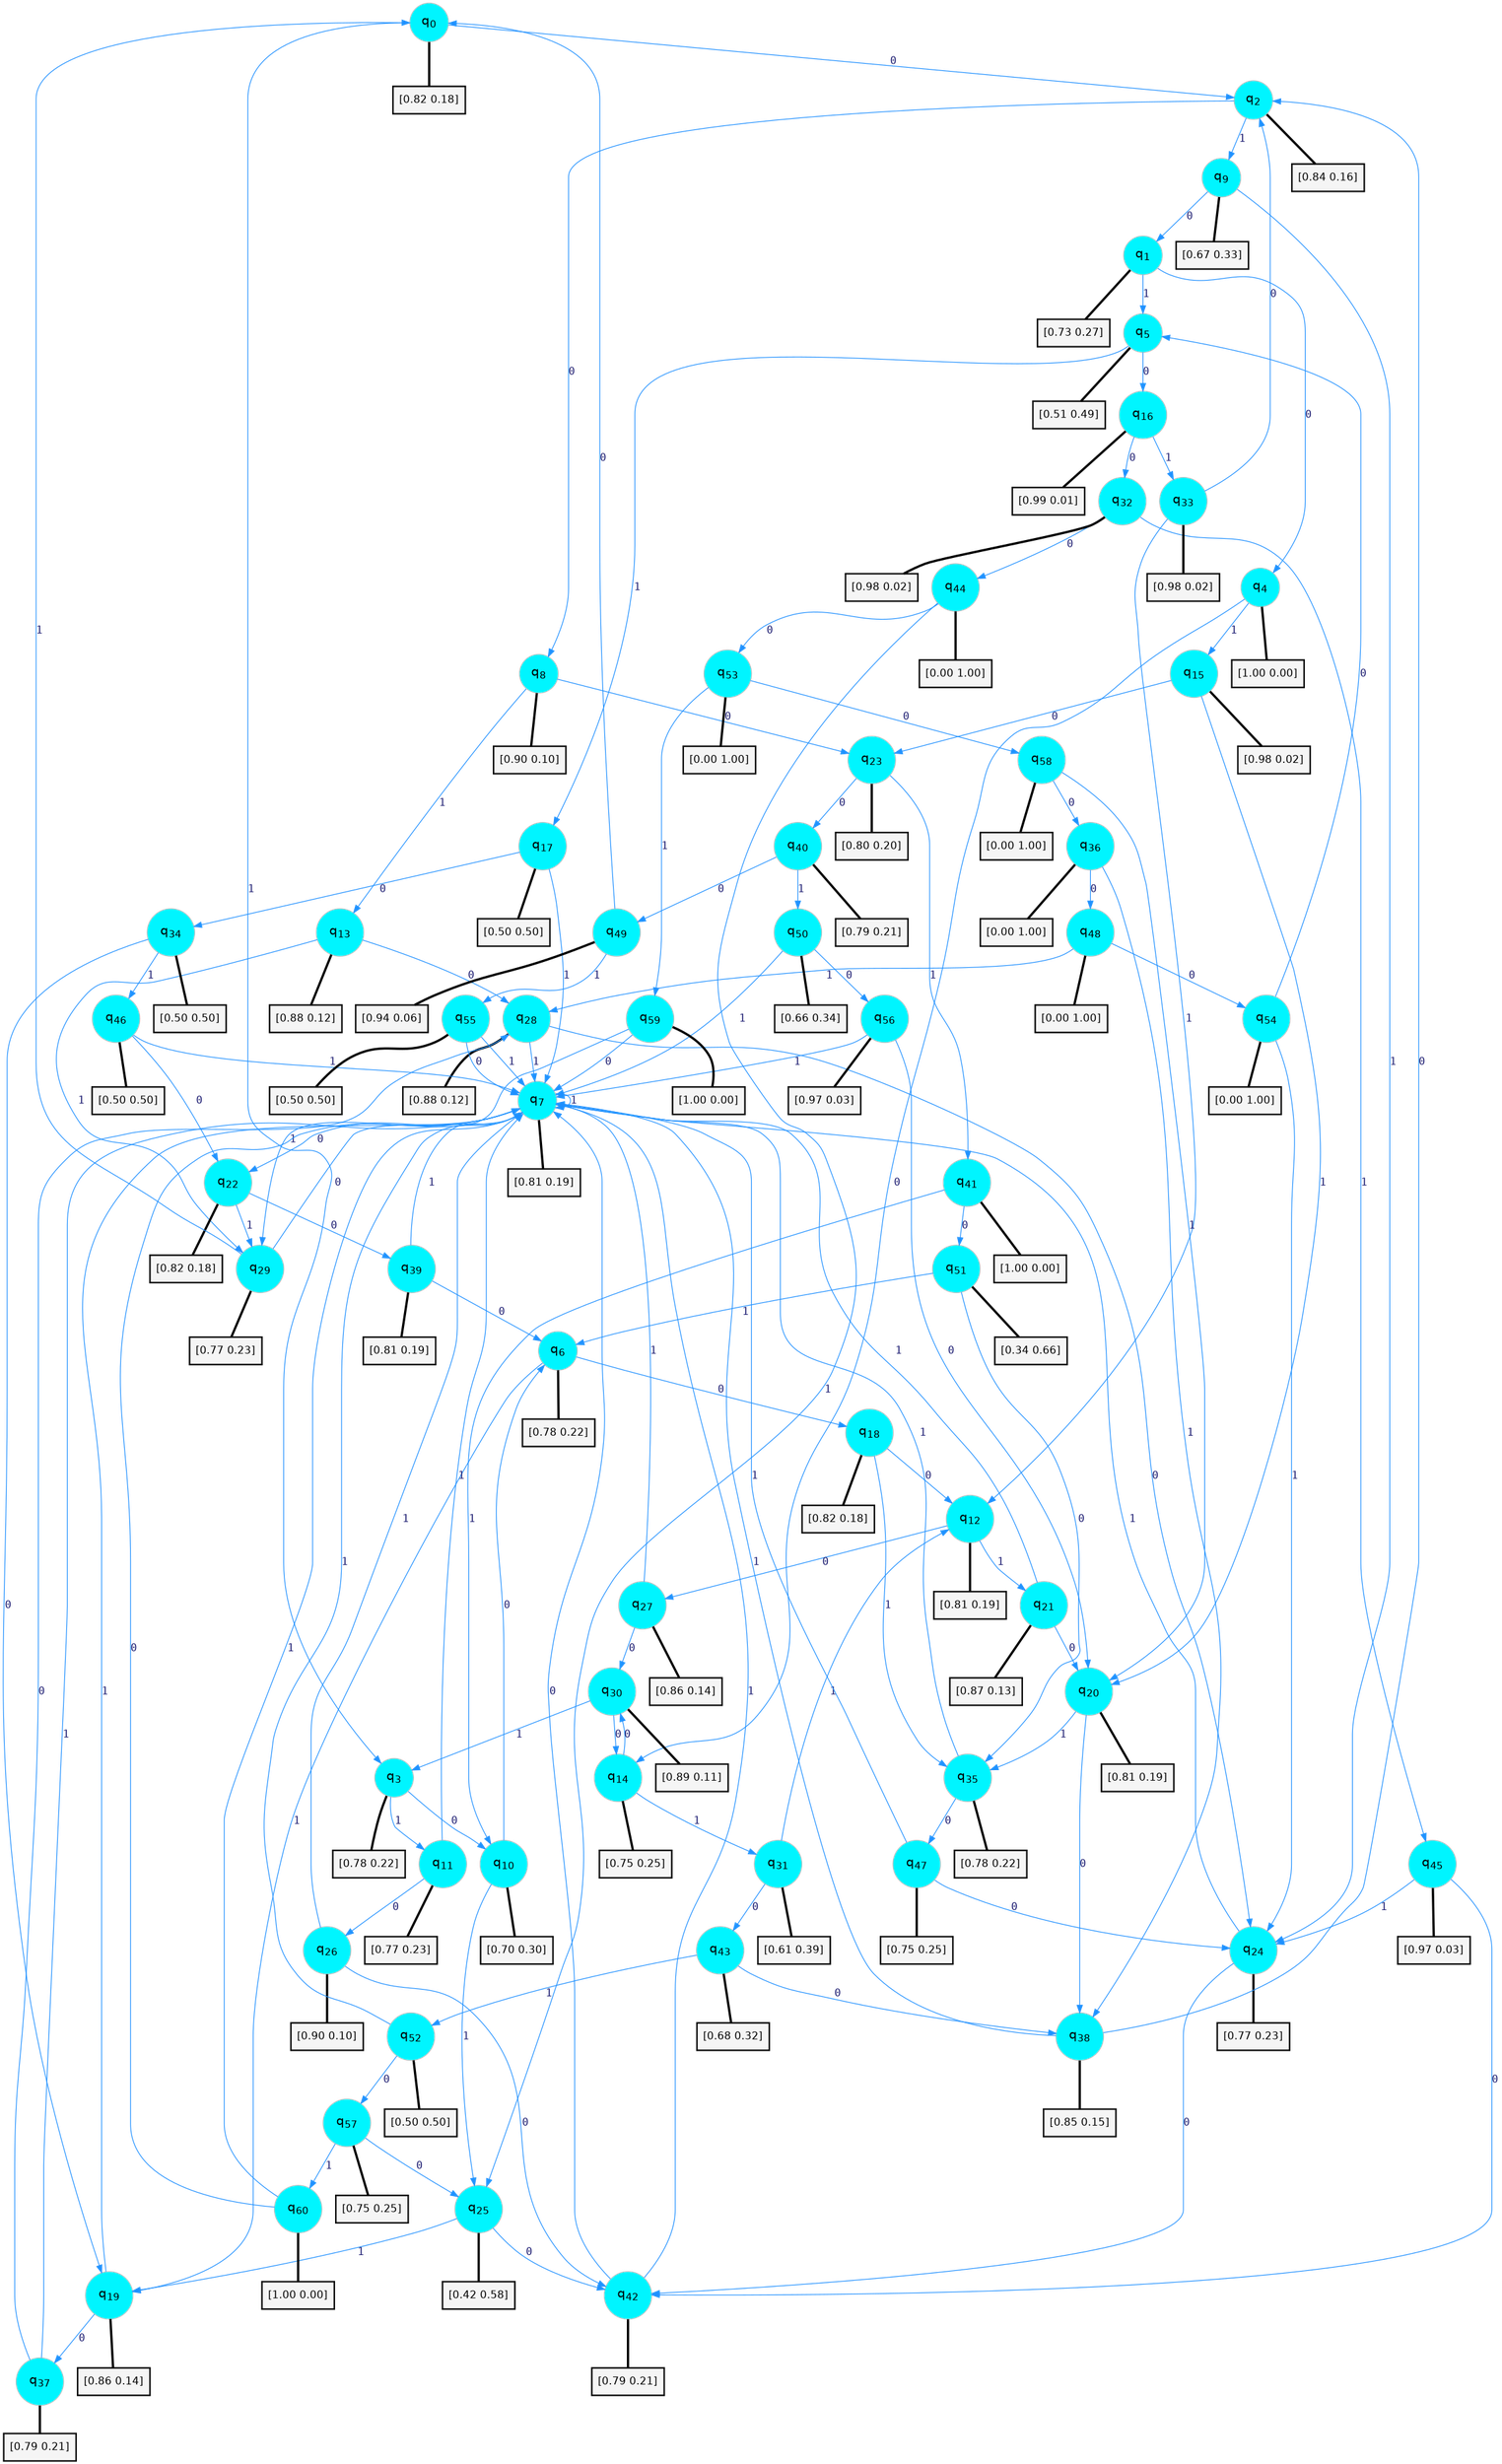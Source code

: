 digraph G {
graph [
bgcolor=transparent, dpi=300, rankdir=TD, size="40,25"];
node [
color=gray, fillcolor=turquoise1, fontcolor=black, fontname=Helvetica, fontsize=16, fontweight=bold, shape=circle, style=filled];
edge [
arrowsize=1, color=dodgerblue1, fontcolor=midnightblue, fontname=courier, fontweight=bold, penwidth=1, style=solid, weight=20];
0[label=<q<SUB>0</SUB>>];
1[label=<q<SUB>1</SUB>>];
2[label=<q<SUB>2</SUB>>];
3[label=<q<SUB>3</SUB>>];
4[label=<q<SUB>4</SUB>>];
5[label=<q<SUB>5</SUB>>];
6[label=<q<SUB>6</SUB>>];
7[label=<q<SUB>7</SUB>>];
8[label=<q<SUB>8</SUB>>];
9[label=<q<SUB>9</SUB>>];
10[label=<q<SUB>10</SUB>>];
11[label=<q<SUB>11</SUB>>];
12[label=<q<SUB>12</SUB>>];
13[label=<q<SUB>13</SUB>>];
14[label=<q<SUB>14</SUB>>];
15[label=<q<SUB>15</SUB>>];
16[label=<q<SUB>16</SUB>>];
17[label=<q<SUB>17</SUB>>];
18[label=<q<SUB>18</SUB>>];
19[label=<q<SUB>19</SUB>>];
20[label=<q<SUB>20</SUB>>];
21[label=<q<SUB>21</SUB>>];
22[label=<q<SUB>22</SUB>>];
23[label=<q<SUB>23</SUB>>];
24[label=<q<SUB>24</SUB>>];
25[label=<q<SUB>25</SUB>>];
26[label=<q<SUB>26</SUB>>];
27[label=<q<SUB>27</SUB>>];
28[label=<q<SUB>28</SUB>>];
29[label=<q<SUB>29</SUB>>];
30[label=<q<SUB>30</SUB>>];
31[label=<q<SUB>31</SUB>>];
32[label=<q<SUB>32</SUB>>];
33[label=<q<SUB>33</SUB>>];
34[label=<q<SUB>34</SUB>>];
35[label=<q<SUB>35</SUB>>];
36[label=<q<SUB>36</SUB>>];
37[label=<q<SUB>37</SUB>>];
38[label=<q<SUB>38</SUB>>];
39[label=<q<SUB>39</SUB>>];
40[label=<q<SUB>40</SUB>>];
41[label=<q<SUB>41</SUB>>];
42[label=<q<SUB>42</SUB>>];
43[label=<q<SUB>43</SUB>>];
44[label=<q<SUB>44</SUB>>];
45[label=<q<SUB>45</SUB>>];
46[label=<q<SUB>46</SUB>>];
47[label=<q<SUB>47</SUB>>];
48[label=<q<SUB>48</SUB>>];
49[label=<q<SUB>49</SUB>>];
50[label=<q<SUB>50</SUB>>];
51[label=<q<SUB>51</SUB>>];
52[label=<q<SUB>52</SUB>>];
53[label=<q<SUB>53</SUB>>];
54[label=<q<SUB>54</SUB>>];
55[label=<q<SUB>55</SUB>>];
56[label=<q<SUB>56</SUB>>];
57[label=<q<SUB>57</SUB>>];
58[label=<q<SUB>58</SUB>>];
59[label=<q<SUB>59</SUB>>];
60[label=<q<SUB>60</SUB>>];
61[label="[0.82 0.18]", shape=box,fontcolor=black, fontname=Helvetica, fontsize=14, penwidth=2, fillcolor=whitesmoke,color=black];
62[label="[0.73 0.27]", shape=box,fontcolor=black, fontname=Helvetica, fontsize=14, penwidth=2, fillcolor=whitesmoke,color=black];
63[label="[0.84 0.16]", shape=box,fontcolor=black, fontname=Helvetica, fontsize=14, penwidth=2, fillcolor=whitesmoke,color=black];
64[label="[0.78 0.22]", shape=box,fontcolor=black, fontname=Helvetica, fontsize=14, penwidth=2, fillcolor=whitesmoke,color=black];
65[label="[1.00 0.00]", shape=box,fontcolor=black, fontname=Helvetica, fontsize=14, penwidth=2, fillcolor=whitesmoke,color=black];
66[label="[0.51 0.49]", shape=box,fontcolor=black, fontname=Helvetica, fontsize=14, penwidth=2, fillcolor=whitesmoke,color=black];
67[label="[0.78 0.22]", shape=box,fontcolor=black, fontname=Helvetica, fontsize=14, penwidth=2, fillcolor=whitesmoke,color=black];
68[label="[0.81 0.19]", shape=box,fontcolor=black, fontname=Helvetica, fontsize=14, penwidth=2, fillcolor=whitesmoke,color=black];
69[label="[0.90 0.10]", shape=box,fontcolor=black, fontname=Helvetica, fontsize=14, penwidth=2, fillcolor=whitesmoke,color=black];
70[label="[0.67 0.33]", shape=box,fontcolor=black, fontname=Helvetica, fontsize=14, penwidth=2, fillcolor=whitesmoke,color=black];
71[label="[0.70 0.30]", shape=box,fontcolor=black, fontname=Helvetica, fontsize=14, penwidth=2, fillcolor=whitesmoke,color=black];
72[label="[0.77 0.23]", shape=box,fontcolor=black, fontname=Helvetica, fontsize=14, penwidth=2, fillcolor=whitesmoke,color=black];
73[label="[0.81 0.19]", shape=box,fontcolor=black, fontname=Helvetica, fontsize=14, penwidth=2, fillcolor=whitesmoke,color=black];
74[label="[0.88 0.12]", shape=box,fontcolor=black, fontname=Helvetica, fontsize=14, penwidth=2, fillcolor=whitesmoke,color=black];
75[label="[0.75 0.25]", shape=box,fontcolor=black, fontname=Helvetica, fontsize=14, penwidth=2, fillcolor=whitesmoke,color=black];
76[label="[0.98 0.02]", shape=box,fontcolor=black, fontname=Helvetica, fontsize=14, penwidth=2, fillcolor=whitesmoke,color=black];
77[label="[0.99 0.01]", shape=box,fontcolor=black, fontname=Helvetica, fontsize=14, penwidth=2, fillcolor=whitesmoke,color=black];
78[label="[0.50 0.50]", shape=box,fontcolor=black, fontname=Helvetica, fontsize=14, penwidth=2, fillcolor=whitesmoke,color=black];
79[label="[0.82 0.18]", shape=box,fontcolor=black, fontname=Helvetica, fontsize=14, penwidth=2, fillcolor=whitesmoke,color=black];
80[label="[0.86 0.14]", shape=box,fontcolor=black, fontname=Helvetica, fontsize=14, penwidth=2, fillcolor=whitesmoke,color=black];
81[label="[0.81 0.19]", shape=box,fontcolor=black, fontname=Helvetica, fontsize=14, penwidth=2, fillcolor=whitesmoke,color=black];
82[label="[0.87 0.13]", shape=box,fontcolor=black, fontname=Helvetica, fontsize=14, penwidth=2, fillcolor=whitesmoke,color=black];
83[label="[0.82 0.18]", shape=box,fontcolor=black, fontname=Helvetica, fontsize=14, penwidth=2, fillcolor=whitesmoke,color=black];
84[label="[0.80 0.20]", shape=box,fontcolor=black, fontname=Helvetica, fontsize=14, penwidth=2, fillcolor=whitesmoke,color=black];
85[label="[0.77 0.23]", shape=box,fontcolor=black, fontname=Helvetica, fontsize=14, penwidth=2, fillcolor=whitesmoke,color=black];
86[label="[0.42 0.58]", shape=box,fontcolor=black, fontname=Helvetica, fontsize=14, penwidth=2, fillcolor=whitesmoke,color=black];
87[label="[0.90 0.10]", shape=box,fontcolor=black, fontname=Helvetica, fontsize=14, penwidth=2, fillcolor=whitesmoke,color=black];
88[label="[0.86 0.14]", shape=box,fontcolor=black, fontname=Helvetica, fontsize=14, penwidth=2, fillcolor=whitesmoke,color=black];
89[label="[0.88 0.12]", shape=box,fontcolor=black, fontname=Helvetica, fontsize=14, penwidth=2, fillcolor=whitesmoke,color=black];
90[label="[0.77 0.23]", shape=box,fontcolor=black, fontname=Helvetica, fontsize=14, penwidth=2, fillcolor=whitesmoke,color=black];
91[label="[0.89 0.11]", shape=box,fontcolor=black, fontname=Helvetica, fontsize=14, penwidth=2, fillcolor=whitesmoke,color=black];
92[label="[0.61 0.39]", shape=box,fontcolor=black, fontname=Helvetica, fontsize=14, penwidth=2, fillcolor=whitesmoke,color=black];
93[label="[0.98 0.02]", shape=box,fontcolor=black, fontname=Helvetica, fontsize=14, penwidth=2, fillcolor=whitesmoke,color=black];
94[label="[0.98 0.02]", shape=box,fontcolor=black, fontname=Helvetica, fontsize=14, penwidth=2, fillcolor=whitesmoke,color=black];
95[label="[0.50 0.50]", shape=box,fontcolor=black, fontname=Helvetica, fontsize=14, penwidth=2, fillcolor=whitesmoke,color=black];
96[label="[0.78 0.22]", shape=box,fontcolor=black, fontname=Helvetica, fontsize=14, penwidth=2, fillcolor=whitesmoke,color=black];
97[label="[0.00 1.00]", shape=box,fontcolor=black, fontname=Helvetica, fontsize=14, penwidth=2, fillcolor=whitesmoke,color=black];
98[label="[0.79 0.21]", shape=box,fontcolor=black, fontname=Helvetica, fontsize=14, penwidth=2, fillcolor=whitesmoke,color=black];
99[label="[0.85 0.15]", shape=box,fontcolor=black, fontname=Helvetica, fontsize=14, penwidth=2, fillcolor=whitesmoke,color=black];
100[label="[0.81 0.19]", shape=box,fontcolor=black, fontname=Helvetica, fontsize=14, penwidth=2, fillcolor=whitesmoke,color=black];
101[label="[0.79 0.21]", shape=box,fontcolor=black, fontname=Helvetica, fontsize=14, penwidth=2, fillcolor=whitesmoke,color=black];
102[label="[1.00 0.00]", shape=box,fontcolor=black, fontname=Helvetica, fontsize=14, penwidth=2, fillcolor=whitesmoke,color=black];
103[label="[0.79 0.21]", shape=box,fontcolor=black, fontname=Helvetica, fontsize=14, penwidth=2, fillcolor=whitesmoke,color=black];
104[label="[0.68 0.32]", shape=box,fontcolor=black, fontname=Helvetica, fontsize=14, penwidth=2, fillcolor=whitesmoke,color=black];
105[label="[0.00 1.00]", shape=box,fontcolor=black, fontname=Helvetica, fontsize=14, penwidth=2, fillcolor=whitesmoke,color=black];
106[label="[0.97 0.03]", shape=box,fontcolor=black, fontname=Helvetica, fontsize=14, penwidth=2, fillcolor=whitesmoke,color=black];
107[label="[0.50 0.50]", shape=box,fontcolor=black, fontname=Helvetica, fontsize=14, penwidth=2, fillcolor=whitesmoke,color=black];
108[label="[0.75 0.25]", shape=box,fontcolor=black, fontname=Helvetica, fontsize=14, penwidth=2, fillcolor=whitesmoke,color=black];
109[label="[0.00 1.00]", shape=box,fontcolor=black, fontname=Helvetica, fontsize=14, penwidth=2, fillcolor=whitesmoke,color=black];
110[label="[0.94 0.06]", shape=box,fontcolor=black, fontname=Helvetica, fontsize=14, penwidth=2, fillcolor=whitesmoke,color=black];
111[label="[0.66 0.34]", shape=box,fontcolor=black, fontname=Helvetica, fontsize=14, penwidth=2, fillcolor=whitesmoke,color=black];
112[label="[0.34 0.66]", shape=box,fontcolor=black, fontname=Helvetica, fontsize=14, penwidth=2, fillcolor=whitesmoke,color=black];
113[label="[0.50 0.50]", shape=box,fontcolor=black, fontname=Helvetica, fontsize=14, penwidth=2, fillcolor=whitesmoke,color=black];
114[label="[0.00 1.00]", shape=box,fontcolor=black, fontname=Helvetica, fontsize=14, penwidth=2, fillcolor=whitesmoke,color=black];
115[label="[0.00 1.00]", shape=box,fontcolor=black, fontname=Helvetica, fontsize=14, penwidth=2, fillcolor=whitesmoke,color=black];
116[label="[0.50 0.50]", shape=box,fontcolor=black, fontname=Helvetica, fontsize=14, penwidth=2, fillcolor=whitesmoke,color=black];
117[label="[0.97 0.03]", shape=box,fontcolor=black, fontname=Helvetica, fontsize=14, penwidth=2, fillcolor=whitesmoke,color=black];
118[label="[0.75 0.25]", shape=box,fontcolor=black, fontname=Helvetica, fontsize=14, penwidth=2, fillcolor=whitesmoke,color=black];
119[label="[0.00 1.00]", shape=box,fontcolor=black, fontname=Helvetica, fontsize=14, penwidth=2, fillcolor=whitesmoke,color=black];
120[label="[1.00 0.00]", shape=box,fontcolor=black, fontname=Helvetica, fontsize=14, penwidth=2, fillcolor=whitesmoke,color=black];
121[label="[1.00 0.00]", shape=box,fontcolor=black, fontname=Helvetica, fontsize=14, penwidth=2, fillcolor=whitesmoke,color=black];
0->2 [label=0];
0->3 [label=1];
0->61 [arrowhead=none, penwidth=3,color=black];
1->4 [label=0];
1->5 [label=1];
1->62 [arrowhead=none, penwidth=3,color=black];
2->8 [label=0];
2->9 [label=1];
2->63 [arrowhead=none, penwidth=3,color=black];
3->10 [label=0];
3->11 [label=1];
3->64 [arrowhead=none, penwidth=3,color=black];
4->14 [label=0];
4->15 [label=1];
4->65 [arrowhead=none, penwidth=3,color=black];
5->16 [label=0];
5->17 [label=1];
5->66 [arrowhead=none, penwidth=3,color=black];
6->18 [label=0];
6->19 [label=1];
6->67 [arrowhead=none, penwidth=3,color=black];
7->22 [label=0];
7->7 [label=1];
7->68 [arrowhead=none, penwidth=3,color=black];
8->23 [label=0];
8->13 [label=1];
8->69 [arrowhead=none, penwidth=3,color=black];
9->1 [label=0];
9->24 [label=1];
9->70 [arrowhead=none, penwidth=3,color=black];
10->6 [label=0];
10->25 [label=1];
10->71 [arrowhead=none, penwidth=3,color=black];
11->26 [label=0];
11->7 [label=1];
11->72 [arrowhead=none, penwidth=3,color=black];
12->27 [label=0];
12->21 [label=1];
12->73 [arrowhead=none, penwidth=3,color=black];
13->28 [label=0];
13->29 [label=1];
13->74 [arrowhead=none, penwidth=3,color=black];
14->30 [label=0];
14->31 [label=1];
14->75 [arrowhead=none, penwidth=3,color=black];
15->23 [label=0];
15->20 [label=1];
15->76 [arrowhead=none, penwidth=3,color=black];
16->32 [label=0];
16->33 [label=1];
16->77 [arrowhead=none, penwidth=3,color=black];
17->34 [label=0];
17->7 [label=1];
17->78 [arrowhead=none, penwidth=3,color=black];
18->12 [label=0];
18->35 [label=1];
18->79 [arrowhead=none, penwidth=3,color=black];
19->37 [label=0];
19->7 [label=1];
19->80 [arrowhead=none, penwidth=3,color=black];
20->38 [label=0];
20->35 [label=1];
20->81 [arrowhead=none, penwidth=3,color=black];
21->20 [label=0];
21->7 [label=1];
21->82 [arrowhead=none, penwidth=3,color=black];
22->39 [label=0];
22->29 [label=1];
22->83 [arrowhead=none, penwidth=3,color=black];
23->40 [label=0];
23->41 [label=1];
23->84 [arrowhead=none, penwidth=3,color=black];
24->42 [label=0];
24->7 [label=1];
24->85 [arrowhead=none, penwidth=3,color=black];
25->42 [label=0];
25->19 [label=1];
25->86 [arrowhead=none, penwidth=3,color=black];
26->42 [label=0];
26->7 [label=1];
26->87 [arrowhead=none, penwidth=3,color=black];
27->30 [label=0];
27->7 [label=1];
27->88 [arrowhead=none, penwidth=3,color=black];
28->24 [label=0];
28->7 [label=1];
28->89 [arrowhead=none, penwidth=3,color=black];
29->7 [label=0];
29->0 [label=1];
29->90 [arrowhead=none, penwidth=3,color=black];
30->14 [label=0];
30->3 [label=1];
30->91 [arrowhead=none, penwidth=3,color=black];
31->43 [label=0];
31->12 [label=1];
31->92 [arrowhead=none, penwidth=3,color=black];
32->44 [label=0];
32->45 [label=1];
32->93 [arrowhead=none, penwidth=3,color=black];
33->2 [label=0];
33->12 [label=1];
33->94 [arrowhead=none, penwidth=3,color=black];
34->19 [label=0];
34->46 [label=1];
34->95 [arrowhead=none, penwidth=3,color=black];
35->47 [label=0];
35->7 [label=1];
35->96 [arrowhead=none, penwidth=3,color=black];
36->48 [label=0];
36->38 [label=1];
36->97 [arrowhead=none, penwidth=3,color=black];
37->28 [label=0];
37->7 [label=1];
37->98 [arrowhead=none, penwidth=3,color=black];
38->2 [label=0];
38->7 [label=1];
38->99 [arrowhead=none, penwidth=3,color=black];
39->6 [label=0];
39->7 [label=1];
39->100 [arrowhead=none, penwidth=3,color=black];
40->49 [label=0];
40->50 [label=1];
40->101 [arrowhead=none, penwidth=3,color=black];
41->51 [label=0];
41->10 [label=1];
41->102 [arrowhead=none, penwidth=3,color=black];
42->7 [label=0];
42->7 [label=1];
42->103 [arrowhead=none, penwidth=3,color=black];
43->38 [label=0];
43->52 [label=1];
43->104 [arrowhead=none, penwidth=3,color=black];
44->53 [label=0];
44->25 [label=1];
44->105 [arrowhead=none, penwidth=3,color=black];
45->42 [label=0];
45->24 [label=1];
45->106 [arrowhead=none, penwidth=3,color=black];
46->22 [label=0];
46->7 [label=1];
46->107 [arrowhead=none, penwidth=3,color=black];
47->24 [label=0];
47->7 [label=1];
47->108 [arrowhead=none, penwidth=3,color=black];
48->54 [label=0];
48->28 [label=1];
48->109 [arrowhead=none, penwidth=3,color=black];
49->0 [label=0];
49->55 [label=1];
49->110 [arrowhead=none, penwidth=3,color=black];
50->56 [label=0];
50->7 [label=1];
50->111 [arrowhead=none, penwidth=3,color=black];
51->35 [label=0];
51->6 [label=1];
51->112 [arrowhead=none, penwidth=3,color=black];
52->57 [label=0];
52->7 [label=1];
52->113 [arrowhead=none, penwidth=3,color=black];
53->58 [label=0];
53->59 [label=1];
53->114 [arrowhead=none, penwidth=3,color=black];
54->5 [label=0];
54->24 [label=1];
54->115 [arrowhead=none, penwidth=3,color=black];
55->7 [label=0];
55->7 [label=1];
55->116 [arrowhead=none, penwidth=3,color=black];
56->20 [label=0];
56->7 [label=1];
56->117 [arrowhead=none, penwidth=3,color=black];
57->25 [label=0];
57->60 [label=1];
57->118 [arrowhead=none, penwidth=3,color=black];
58->36 [label=0];
58->20 [label=1];
58->119 [arrowhead=none, penwidth=3,color=black];
59->7 [label=0];
59->29 [label=1];
59->120 [arrowhead=none, penwidth=3,color=black];
60->7 [label=0];
60->7 [label=1];
60->121 [arrowhead=none, penwidth=3,color=black];
}
